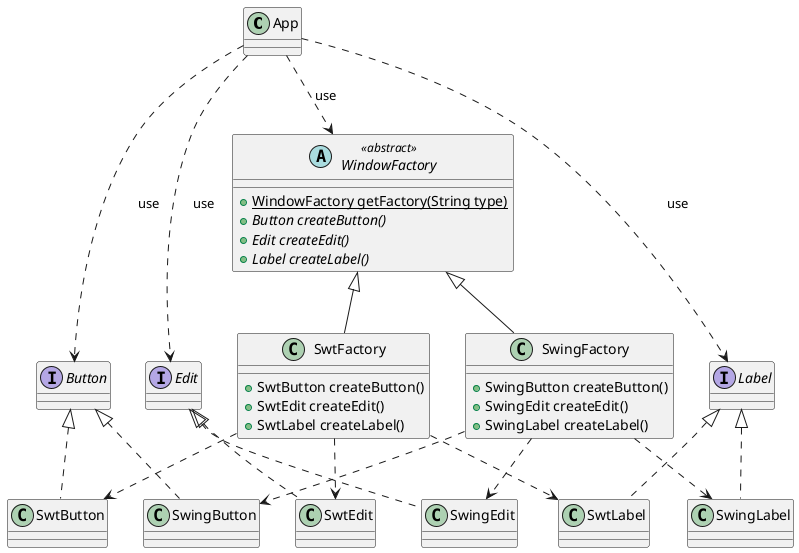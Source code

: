 @startuml ex_2_1

class App
abstract class WindowFactory <<abstract>>{
    +{static} WindowFactory getFactory(String type)
    +{abstract} Button createButton()
    +{abstract} Edit createEdit()
    +{abstract} Label createLabel()
}

interface Button
interface Edit
interface Label

class SwingFactory {
    + SwingButton createButton()
    + SwingEdit createEdit()
    + SwingLabel createLabel()
}

class SwtFactory {
    + SwtButton createButton()
    + SwtEdit createEdit()
    + SwtLabel createLabel()
}

class SwingButton
class SwingEdit
class SwingLabel
class SwtButton
class SwtEdit
class SwtLabel


Button <|.. SwingButton
Button <|.. SwtButton
Edit <|.. SwingEdit
Edit <|.. SwtEdit
Label <|.. SwingLabel
Label <|.. SwtLabel

WindowFactory <|-- SwtFactory
WindowFactory <|-- SwingFactory

App ..> WindowFactory : use
App ..> Button : use
App ..> Edit : use
App ..> Label : use

SwingFactory ..> SwingButton
SwingFactory ..> SwingEdit
SwingFactory ..> SwingLabel

SwtFactory ..> SwtButton
SwtFactory ..> SwtEdit
SwtFactory ..> SwtLabel

@enduml